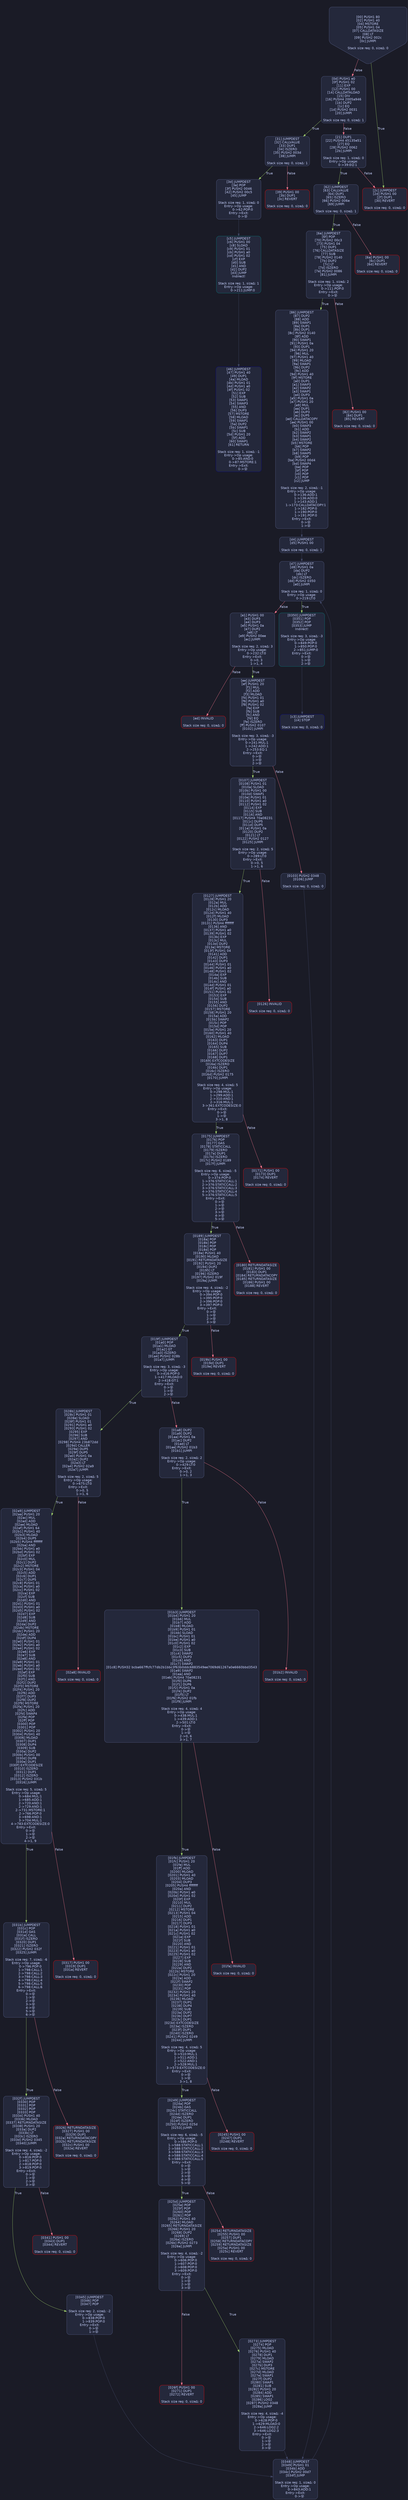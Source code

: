 digraph G {
    node [shape=box, style="filled, rounded", color="#565f89", fontcolor="#c0caf5", fontname="Helvetica", fillcolor="#24283b"];
    edge [color="#414868", fontcolor="#c0caf5", fontname="Helvetica"];
    bgcolor="#1a1b26";
    0 [ label = "[00] PUSH1 80
[02] PUSH1 40
[04] MSTORE
[05] PUSH1 04
[07] CALLDATASIZE
[08] LT
[09] PUSH2 002c
[0c] JUMPI

Stack size req: 0, sizeΔ: 0
" shape = invhouse]
    1 [ label = "[0d] PUSH1 e0
[0f] PUSH1 02
[11] EXP
[12] PUSH1 00
[14] CALLDATALOAD
[15] DIV
[16] PUSH4 2005a946
[1b] DUP2
[1c] EQ
[1d] PUSH2 0031
[20] JUMPI

Stack size req: 0, sizeΔ: 1
"]
    2 [ label = "[21] DUP1
[22] PUSH4 45135e51
[27] EQ
[28] PUSH2 0062
[2b] JUMPI

Stack size req: 1, sizeΔ: 0
Entry->Op usage:
	0->39:EQ:1
"]
    3 [ label = "[2c] JUMPDEST
[2d] PUSH1 00
[2f] DUP1
[30] REVERT

Stack size req: 0, sizeΔ: 0
" color = "red"]
    4 [ label = "[31] JUMPDEST
[32] CALLVALUE
[33] DUP1
[34] ISZERO
[35] PUSH2 003d
[38] JUMPI

Stack size req: 0, sizeΔ: 1
"]
    5 [ label = "[39] PUSH1 00
[3b] DUP1
[3c] REVERT

Stack size req: 0, sizeΔ: 0
" color = "red"]
    6 [ label = "[3d] JUMPDEST
[3e] POP
[3f] PUSH2 0046
[42] PUSH2 00c5
[45] JUMP

Stack size req: 1, sizeΔ: 0
Entry->Op usage:
	0->62:POP:0
Entry->Exit:
	0->😵
"]
    7 [ label = "[46] JUMPDEST
[47] PUSH1 40
[49] DUP1
[4a] MLOAD
[4b] PUSH1 01
[4d] PUSH1 a0
[4f] PUSH1 02
[51] EXP
[52] SUB
[53] SWAP1
[54] SWAP3
[55] AND
[56] DUP3
[57] MSTORE
[58] MLOAD
[59] SWAP1
[5a] DUP2
[5b] SWAP1
[5c] SUB
[5d] PUSH1 20
[5f] ADD
[60] SWAP1
[61] RETURN

Stack size req: 1, sizeΔ: -1
Entry->Op usage:
	0->85:AND:0
	0->87:MSTORE:1
Entry->Exit:
	0->😵
" color = "darkblue"]
    8 [ label = "[62] JUMPDEST
[63] CALLVALUE
[64] DUP1
[65] ISZERO
[66] PUSH2 006e
[69] JUMPI

Stack size req: 0, sizeΔ: 1
"]
    9 [ label = "[6a] PUSH1 00
[6c] DUP1
[6d] REVERT

Stack size req: 0, sizeΔ: 0
" color = "red"]
    10 [ label = "[6e] JUMPDEST
[6f] POP
[70] PUSH2 00c3
[73] PUSH1 04
[75] DUP1
[76] CALLDATASIZE
[77] SUB
[78] PUSH2 0140
[7b] DUP2
[7c] LT
[7d] ISZERO
[7e] PUSH2 0086
[81] JUMPI

Stack size req: 1, sizeΔ: 2
Entry->Op usage:
	0->111:POP:0
Entry->Exit:
	0->😵
"]
    11 [ label = "[82] PUSH1 00
[84] DUP1
[85] REVERT

Stack size req: 0, sizeΔ: 0
" color = "red"]
    12 [ label = "[86] JUMPDEST
[87] DUP2
[88] ADD
[89] SWAP1
[8a] DUP1
[8b] DUP1
[8c] PUSH2 0140
[8f] ADD
[90] SWAP1
[91] PUSH1 0a
[93] DUP1
[94] PUSH1 20
[96] MUL
[97] PUSH1 40
[99] MLOAD
[9a] SWAP1
[9b] DUP2
[9c] ADD
[9d] PUSH1 40
[9f] MSTORE
[a0] DUP1
[a1] SWAP3
[a2] SWAP2
[a3] SWAP1
[a4] DUP3
[a5] PUSH1 0a
[a7] PUSH1 20
[a9] MUL
[aa] DUP1
[ab] DUP3
[ac] DUP5
[ad] CALLDATACOPY
[ae] PUSH1 00
[b0] SWAP3
[b1] ADD
[b2] SWAP2
[b3] SWAP1
[b4] SWAP2
[b5] MSTORE
[b6] POP
[b7] SWAP2
[b8] SWAP5
[b9] POP
[ba] PUSH2 00d4
[bd] SWAP4
[be] POP
[bf] POP
[c0] POP
[c1] POP
[c2] JUMP

Stack size req: 2, sizeΔ: -1
Entry->Op usage:
	0->136:ADD:1
	1->136:ADD:0
	1->143:ADD:1
	1->173:CALLDATACOPY:1
	1->182:POP:0
	1->190:POP:0
	1->191:POP:0
Entry->Exit:
	0->😵
	1->😵
"]
    13 [ label = "[c3] JUMPDEST
[c4] STOP

Stack size req: 0, sizeΔ: 0
" color = "darkblue"]
    14 [ label = "[c5] JUMPDEST
[c6] PUSH1 00
[c8] SLOAD
[c9] PUSH1 01
[cb] PUSH1 a0
[cd] PUSH1 02
[cf] EXP
[d0] SUB
[d1] AND
[d2] DUP2
[d3] JUMP
Indirect!

Stack size req: 1, sizeΔ: 1
Entry->Op usage:
	0->211:JUMP:0
" color = "teal"]
    15 [ label = "[d4] JUMPDEST
[d5] PUSH1 00

Stack size req: 0, sizeΔ: 1
"]
    16 [ label = "[d7] JUMPDEST
[d8] PUSH1 0a
[da] DUP2
[db] LT
[dc] ISZERO
[dd] PUSH2 0350
[e0] JUMPI

Stack size req: 1, sizeΔ: 0
Entry->Op usage:
	0->219:LT:0
"]
    17 [ label = "[e1] PUSH1 00
[e3] DUP3
[e4] DUP3
[e5] PUSH1 0a
[e7] DUP2
[e8] LT
[e9] PUSH2 00ee
[ec] JUMPI

Stack size req: 2, sizeΔ: 3
Entry->Op usage:
	0->232:LT:0
Entry->Exit:
	0->0, 3
	1->1, 4
"]
    18 [ label = "[ed] INVALID

Stack size req: 0, sizeΔ: 0
" color = "red"]
    19 [ label = "[ee] JUMPDEST
[ef] PUSH1 20
[f1] MUL
[f2] ADD
[f3] MLOAD
[f4] PUSH1 01
[f6] PUSH1 a0
[f8] PUSH1 02
[fa] EXP
[fb] SUB
[fc] AND
[fd] EQ
[fe] ISZERO
[ff] PUSH2 0107
[0102] JUMPI

Stack size req: 3, sizeΔ: -3
Entry->Op usage:
	0->241:MUL:1
	1->242:ADD:1
	2->253:EQ:1
Entry->Exit:
	0->😵
	1->😵
	2->😵
"]
    20 [ label = "[0103] PUSH2 0348
[0106] JUMP

Stack size req: 0, sizeΔ: 0
"]
    21 [ label = "[0107] JUMPDEST
[0108] PUSH1 01
[010a] SLOAD
[010b] PUSH1 00
[010d] SWAP1
[010e] PUSH1 01
[0110] PUSH1 a0
[0112] PUSH1 02
[0114] EXP
[0115] SUB
[0116] AND
[0117] PUSH4 70a08231
[011c] DUP5
[011d] DUP5
[011e] PUSH1 0a
[0120] DUP2
[0121] LT
[0122] PUSH2 0127
[0125] JUMPI

Stack size req: 2, sizeΔ: 5
Entry->Op usage:
	0->289:LT:0
Entry->Exit:
	0->0, 5
	1->1, 6
"]
    22 [ label = "[0126] INVALID

Stack size req: 0, sizeΔ: 0
" color = "red"]
    23 [ label = "[0127] JUMPDEST
[0128] PUSH1 20
[012a] MUL
[012b] ADD
[012c] MLOAD
[012d] PUSH1 40
[012f] MLOAD
[0130] DUP3
[0131] PUSH4 ffffffff
[0136] AND
[0137] PUSH1 e0
[0139] PUSH1 02
[013b] EXP
[013c] MUL
[013d] DUP2
[013e] MSTORE
[013f] PUSH1 04
[0141] ADD
[0142] DUP1
[0143] DUP3
[0144] PUSH1 01
[0146] PUSH1 a0
[0148] PUSH1 02
[014a] EXP
[014b] SUB
[014c] AND
[014d] PUSH1 01
[014f] PUSH1 a0
[0151] PUSH1 02
[0153] EXP
[0154] SUB
[0155] AND
[0156] DUP2
[0157] MSTORE
[0158] PUSH1 20
[015a] ADD
[015b] SWAP2
[015c] POP
[015d] POP
[015e] PUSH1 20
[0160] PUSH1 40
[0162] MLOAD
[0163] DUP1
[0164] DUP4
[0165] SUB
[0166] DUP2
[0167] DUP7
[0168] DUP1
[0169] EXTCODESIZE
[016a] ISZERO
[016b] DUP1
[016c] ISZERO
[016d] PUSH2 0175
[0170] JUMPI

Stack size req: 4, sizeΔ: 5
Entry->Op usage:
	0->298:MUL:1
	1->299:ADD:1
	2->310:AND:1
	2->316:MUL:1
	3->361:EXTCODESIZE:0
Entry->Exit:
	0->😵
	1->😵
	3->1, 8
"]
    24 [ label = "[0171] PUSH1 00
[0173] DUP1
[0174] REVERT

Stack size req: 0, sizeΔ: 0
" color = "red"]
    25 [ label = "[0175] JUMPDEST
[0176] POP
[0177] GAS
[0178] STATICCALL
[0179] ISZERO
[017a] DUP1
[017b] ISZERO
[017c] PUSH2 0189
[017f] JUMPI

Stack size req: 6, sizeΔ: -5
Entry->Op usage:
	0->374:POP:0
	1->376:STATICCALL:1
	2->376:STATICCALL:2
	3->376:STATICCALL:3
	4->376:STATICCALL:4
	5->376:STATICCALL:5
Entry->Exit:
	0->😵
	1->😵
	2->😵
	3->😵
	4->😵
	5->😵
"]
    26 [ label = "[0180] RETURNDATASIZE
[0181] PUSH1 00
[0183] DUP1
[0184] RETURNDATACOPY
[0185] RETURNDATASIZE
[0186] PUSH1 00
[0188] REVERT

Stack size req: 0, sizeΔ: 0
" color = "red"]
    27 [ label = "[0189] JUMPDEST
[018a] POP
[018b] POP
[018c] POP
[018d] POP
[018e] PUSH1 40
[0190] MLOAD
[0191] RETURNDATASIZE
[0192] PUSH1 20
[0194] DUP2
[0195] LT
[0196] ISZERO
[0197] PUSH2 019f
[019a] JUMPI

Stack size req: 4, sizeΔ: -2
Entry->Op usage:
	0->394:POP:0
	1->395:POP:0
	2->396:POP:0
	3->397:POP:0
Entry->Exit:
	0->😵
	1->😵
	2->😵
	3->😵
"]
    28 [ label = "[019b] PUSH1 00
[019d] DUP1
[019e] REVERT

Stack size req: 0, sizeΔ: 0
" color = "red"]
    29 [ label = "[019f] JUMPDEST
[01a0] POP
[01a1] MLOAD
[01a2] GT
[01a3] ISZERO
[01a4] PUSH2 028b
[01a7] JUMPI

Stack size req: 3, sizeΔ: -3
Entry->Op usage:
	0->416:POP:0
	1->417:MLOAD:0
	2->418:GT:1
Entry->Exit:
	0->😵
	1->😵
	2->😵
"]
    30 [ label = "[01a8] DUP2
[01a9] DUP2
[01aa] PUSH1 0a
[01ac] DUP2
[01ad] LT
[01ae] PUSH2 01b3
[01b1] JUMPI

Stack size req: 2, sizeΔ: 2
Entry->Op usage:
	0->429:LT:0
Entry->Exit:
	0->0, 2
	1->1, 3
"]
    31 [ label = "[01b2] INVALID

Stack size req: 0, sizeΔ: 0
" color = "red"]
    32 [ label = "[01b3] JUMPDEST
[01b4] PUSH1 20
[01b6] MUL
[01b7] ADD
[01b8] MLOAD
[01b9] PUSH1 01
[01bb] SLOAD
[01bc] PUSH1 01
[01be] PUSH1 a0
[01c0] PUSH1 02
[01c2] EXP
[01c3] SUB
[01c4] SWAP2
[01c5] DUP3
[01c6] AND
[01c7] SWAP2
[01c8] PUSH32 bcba667ffcfc77db2b1bbc3f63b0ddc6883549ee7069d61267a0e6660bbd3543
[01e9] SWAP2
[01ea] AND
[01eb] PUSH4 70a08231
[01f0] DUP6
[01f1] DUP6
[01f2] PUSH1 0a
[01f4] DUP2
[01f5] LT
[01f6] PUSH2 01fb
[01f9] JUMPI

Stack size req: 4, sizeΔ: 4
Entry->Op usage:
	0->438:MUL:1
	1->439:ADD:1
	2->501:LT:0
Entry->Exit:
	0->😵
	1->😵
	2->0, 6
	3->1, 7
"]
    33 [ label = "[01fa] INVALID

Stack size req: 0, sizeΔ: 0
" color = "red"]
    34 [ label = "[01fb] JUMPDEST
[01fc] PUSH1 20
[01fe] MUL
[01ff] ADD
[0200] MLOAD
[0201] PUSH1 40
[0203] MLOAD
[0204] DUP3
[0205] PUSH4 ffffffff
[020a] AND
[020b] PUSH1 e0
[020d] PUSH1 02
[020f] EXP
[0210] MUL
[0211] DUP2
[0212] MSTORE
[0213] PUSH1 04
[0215] ADD
[0216] DUP1
[0217] DUP3
[0218] PUSH1 01
[021a] PUSH1 a0
[021c] PUSH1 02
[021e] EXP
[021f] SUB
[0220] AND
[0221] PUSH1 01
[0223] PUSH1 a0
[0225] PUSH1 02
[0227] EXP
[0228] SUB
[0229] AND
[022a] DUP2
[022b] MSTORE
[022c] PUSH1 20
[022e] ADD
[022f] SWAP2
[0230] POP
[0231] POP
[0232] PUSH1 20
[0234] PUSH1 40
[0236] MLOAD
[0237] DUP1
[0238] DUP4
[0239] SUB
[023a] DUP2
[023b] DUP7
[023c] DUP1
[023d] EXTCODESIZE
[023e] ISZERO
[023f] DUP1
[0240] ISZERO
[0241] PUSH2 0249
[0244] JUMPI

Stack size req: 4, sizeΔ: 5
Entry->Op usage:
	0->510:MUL:1
	1->511:ADD:1
	2->522:AND:1
	2->528:MUL:1
	3->573:EXTCODESIZE:0
Entry->Exit:
	0->😵
	1->😵
	3->1, 8
"]
    35 [ label = "[0245] PUSH1 00
[0247] DUP1
[0248] REVERT

Stack size req: 0, sizeΔ: 0
" color = "red"]
    36 [ label = "[0249] JUMPDEST
[024a] POP
[024b] GAS
[024c] STATICCALL
[024d] ISZERO
[024e] DUP1
[024f] ISZERO
[0250] PUSH2 025d
[0253] JUMPI

Stack size req: 6, sizeΔ: -5
Entry->Op usage:
	0->586:POP:0
	1->588:STATICCALL:1
	2->588:STATICCALL:2
	3->588:STATICCALL:3
	4->588:STATICCALL:4
	5->588:STATICCALL:5
Entry->Exit:
	0->😵
	1->😵
	2->😵
	3->😵
	4->😵
	5->😵
"]
    37 [ label = "[0254] RETURNDATASIZE
[0255] PUSH1 00
[0257] DUP1
[0258] RETURNDATACOPY
[0259] RETURNDATASIZE
[025a] PUSH1 00
[025c] REVERT

Stack size req: 0, sizeΔ: 0
" color = "red"]
    38 [ label = "[025d] JUMPDEST
[025e] POP
[025f] POP
[0260] POP
[0261] POP
[0262] PUSH1 40
[0264] MLOAD
[0265] RETURNDATASIZE
[0266] PUSH1 20
[0268] DUP2
[0269] LT
[026a] ISZERO
[026b] PUSH2 0273
[026e] JUMPI

Stack size req: 4, sizeΔ: -2
Entry->Op usage:
	0->606:POP:0
	1->607:POP:0
	2->608:POP:0
	3->609:POP:0
Entry->Exit:
	0->😵
	1->😵
	2->😵
	3->😵
"]
    39 [ label = "[026f] PUSH1 00
[0271] DUP1
[0272] REVERT

Stack size req: 0, sizeΔ: 0
" color = "red"]
    40 [ label = "[0273] JUMPDEST
[0274] POP
[0275] MLOAD
[0276] PUSH1 40
[0278] DUP1
[0279] MLOAD
[027a] SWAP2
[027b] DUP3
[027c] MSTORE
[027d] MLOAD
[027e] SWAP1
[027f] DUP2
[0280] SWAP1
[0281] SUB
[0282] PUSH1 20
[0284] ADD
[0285] SWAP1
[0286] LOG2
[0287] PUSH2 0348
[028a] JUMP

Stack size req: 4, sizeΔ: -4
Entry->Op usage:
	0->628:POP:0
	1->629:MLOAD:0
	2->646:LOG2:2
	3->646:LOG2:3
Entry->Exit:
	0->😵
	1->😵
	2->😵
	3->😵
"]
    41 [ label = "[028b] JUMPDEST
[028c] PUSH1 01
[028e] SLOAD
[028f] PUSH1 01
[0291] PUSH1 a0
[0293] PUSH1 02
[0295] EXP
[0296] SUB
[0297] AND
[0298] PUSH4 23b872dd
[029d] CALLER
[029e] DUP5
[029f] DUP5
[02a0] PUSH1 0a
[02a2] DUP2
[02a3] LT
[02a4] PUSH2 02a9
[02a7] JUMPI

Stack size req: 2, sizeΔ: 5
Entry->Op usage:
	0->675:LT:0
Entry->Exit:
	0->0, 5
	1->1, 6
"]
    42 [ label = "[02a8] INVALID

Stack size req: 0, sizeΔ: 0
" color = "red"]
    43 [ label = "[02a9] JUMPDEST
[02aa] PUSH1 20
[02ac] MUL
[02ad] ADD
[02ae] MLOAD
[02af] PUSH1 64
[02b1] PUSH1 40
[02b3] MLOAD
[02b4] DUP5
[02b5] PUSH4 ffffffff
[02ba] AND
[02bb] PUSH1 e0
[02bd] PUSH1 02
[02bf] EXP
[02c0] MUL
[02c1] DUP2
[02c2] MSTORE
[02c3] PUSH1 04
[02c5] ADD
[02c6] DUP1
[02c7] DUP5
[02c8] PUSH1 01
[02ca] PUSH1 a0
[02cc] PUSH1 02
[02ce] EXP
[02cf] SUB
[02d0] AND
[02d1] PUSH1 01
[02d3] PUSH1 a0
[02d5] PUSH1 02
[02d7] EXP
[02d8] SUB
[02d9] AND
[02da] DUP2
[02db] MSTORE
[02dc] PUSH1 20
[02de] ADD
[02df] DUP4
[02e0] PUSH1 01
[02e2] PUSH1 a0
[02e4] PUSH1 02
[02e6] EXP
[02e7] SUB
[02e8] AND
[02e9] PUSH1 01
[02eb] PUSH1 a0
[02ed] PUSH1 02
[02ef] EXP
[02f0] SUB
[02f1] AND
[02f2] DUP2
[02f3] MSTORE
[02f4] PUSH1 20
[02f6] ADD
[02f7] DUP3
[02f8] DUP2
[02f9] MSTORE
[02fa] PUSH1 20
[02fc] ADD
[02fd] SWAP4
[02fe] POP
[02ff] POP
[0300] POP
[0301] POP
[0302] PUSH1 20
[0304] PUSH1 40
[0306] MLOAD
[0307] DUP1
[0308] DUP4
[0309] SUB
[030a] DUP2
[030b] PUSH1 00
[030d] DUP8
[030e] DUP1
[030f] EXTCODESIZE
[0310] ISZERO
[0311] DUP1
[0312] ISZERO
[0313] PUSH2 031b
[0316] JUMPI

Stack size req: 5, sizeΔ: 5
Entry->Op usage:
	0->684:MUL:1
	1->685:ADD:1
	2->720:AND:1
	2->729:AND:1
	2->731:MSTORE:1
	2->766:POP:0
	3->698:AND:1
	3->704:MUL:1
	4->783:EXTCODESIZE:0
Entry->Exit:
	0->😵
	1->😵
	2->😵
	4->1, 9
"]
    44 [ label = "[0317] PUSH1 00
[0319] DUP1
[031a] REVERT

Stack size req: 0, sizeΔ: 0
" color = "red"]
    45 [ label = "[031b] JUMPDEST
[031c] POP
[031d] GAS
[031e] CALL
[031f] ISZERO
[0320] DUP1
[0321] ISZERO
[0322] PUSH2 032f
[0325] JUMPI

Stack size req: 7, sizeΔ: -6
Entry->Op usage:
	0->796:POP:0
	1->798:CALL:1
	2->798:CALL:2
	3->798:CALL:3
	4->798:CALL:4
	5->798:CALL:5
	6->798:CALL:6
Entry->Exit:
	0->😵
	1->😵
	2->😵
	3->😵
	4->😵
	5->😵
	6->😵
"]
    46 [ label = "[0326] RETURNDATASIZE
[0327] PUSH1 00
[0329] DUP1
[032a] RETURNDATACOPY
[032b] RETURNDATASIZE
[032c] PUSH1 00
[032e] REVERT

Stack size req: 0, sizeΔ: 0
" color = "red"]
    47 [ label = "[032f] JUMPDEST
[0330] POP
[0331] POP
[0332] POP
[0333] POP
[0334] PUSH1 40
[0336] MLOAD
[0337] RETURNDATASIZE
[0338] PUSH1 20
[033a] DUP2
[033b] LT
[033c] ISZERO
[033d] PUSH2 0345
[0340] JUMPI

Stack size req: 4, sizeΔ: -2
Entry->Op usage:
	0->816:POP:0
	1->817:POP:0
	2->818:POP:0
	3->819:POP:0
Entry->Exit:
	0->😵
	1->😵
	2->😵
	3->😵
"]
    48 [ label = "[0341] PUSH1 00
[0343] DUP1
[0344] REVERT

Stack size req: 0, sizeΔ: 0
" color = "red"]
    49 [ label = "[0345] JUMPDEST
[0346] POP
[0347] POP

Stack size req: 2, sizeΔ: -2
Entry->Op usage:
	0->838:POP:0
	1->839:POP:0
Entry->Exit:
	0->😵
	1->😵
"]
    50 [ label = "[0348] JUMPDEST
[0349] PUSH1 01
[034b] ADD
[034c] PUSH2 00d7
[034f] JUMP

Stack size req: 1, sizeΔ: 0
Entry->Op usage:
	0->843:ADD:1
Entry->Exit:
	0->😵
"]
    51 [ label = "[0350] JUMPDEST
[0351] POP
[0352] POP
[0353] JUMP
Indirect!

Stack size req: 3, sizeΔ: -3
Entry->Op usage:
	0->849:POP:0
	1->850:POP:0
	2->851:JUMP:0
Entry->Exit:
	0->😵
	1->😵
	2->😵
" color = "teal"]
    0 -> 1 [ label = "False" color = "#f7768e"]
    0 -> 3 [ label = "True" color = "#9ece6a"]
    1 -> 2 [ label = "False" color = "#f7768e"]
    1 -> 4 [ label = "True" color = "#9ece6a"]
    2 -> 3 [ label = "False" color = "#f7768e"]
    2 -> 8 [ label = "True" color = "#9ece6a"]
    4 -> 5 [ label = "False" color = "#f7768e"]
    4 -> 6 [ label = "True" color = "#9ece6a"]
    6 -> 14 [ ]
    8 -> 9 [ label = "False" color = "#f7768e"]
    8 -> 10 [ label = "True" color = "#9ece6a"]
    10 -> 11 [ label = "False" color = "#f7768e"]
    10 -> 12 [ label = "True" color = "#9ece6a"]
    12 -> 15 [ ]
    15 -> 16 [ ]
    16 -> 17 [ label = "False" color = "#f7768e"]
    16 -> 51 [ label = "True" color = "#9ece6a"]
    17 -> 18 [ label = "False" color = "#f7768e"]
    17 -> 19 [ label = "True" color = "#9ece6a"]
    19 -> 20 [ label = "False" color = "#f7768e"]
    19 -> 21 [ label = "True" color = "#9ece6a"]
    20 -> 50 [ ]
    21 -> 22 [ label = "False" color = "#f7768e"]
    21 -> 23 [ label = "True" color = "#9ece6a"]
    23 -> 24 [ label = "False" color = "#f7768e"]
    23 -> 25 [ label = "True" color = "#9ece6a"]
    25 -> 26 [ label = "False" color = "#f7768e"]
    25 -> 27 [ label = "True" color = "#9ece6a"]
    27 -> 28 [ label = "False" color = "#f7768e"]
    27 -> 29 [ label = "True" color = "#9ece6a"]
    29 -> 30 [ label = "False" color = "#f7768e"]
    29 -> 41 [ label = "True" color = "#9ece6a"]
    30 -> 31 [ label = "False" color = "#f7768e"]
    30 -> 32 [ label = "True" color = "#9ece6a"]
    32 -> 33 [ label = "False" color = "#f7768e"]
    32 -> 34 [ label = "True" color = "#9ece6a"]
    34 -> 35 [ label = "False" color = "#f7768e"]
    34 -> 36 [ label = "True" color = "#9ece6a"]
    36 -> 37 [ label = "False" color = "#f7768e"]
    36 -> 38 [ label = "True" color = "#9ece6a"]
    38 -> 39 [ label = "False" color = "#f7768e"]
    38 -> 40 [ label = "True" color = "#9ece6a"]
    40 -> 50 [ ]
    41 -> 42 [ label = "False" color = "#f7768e"]
    41 -> 43 [ label = "True" color = "#9ece6a"]
    43 -> 44 [ label = "False" color = "#f7768e"]
    43 -> 45 [ label = "True" color = "#9ece6a"]
    45 -> 46 [ label = "False" color = "#f7768e"]
    45 -> 47 [ label = "True" color = "#9ece6a"]
    47 -> 48 [ label = "False" color = "#f7768e"]
    47 -> 49 [ label = "True" color = "#9ece6a"]
    49 -> 50 [ ]
    50 -> 16 [ ]
    14 -> 7 [ ]
    51 -> 13 [ ]

}

